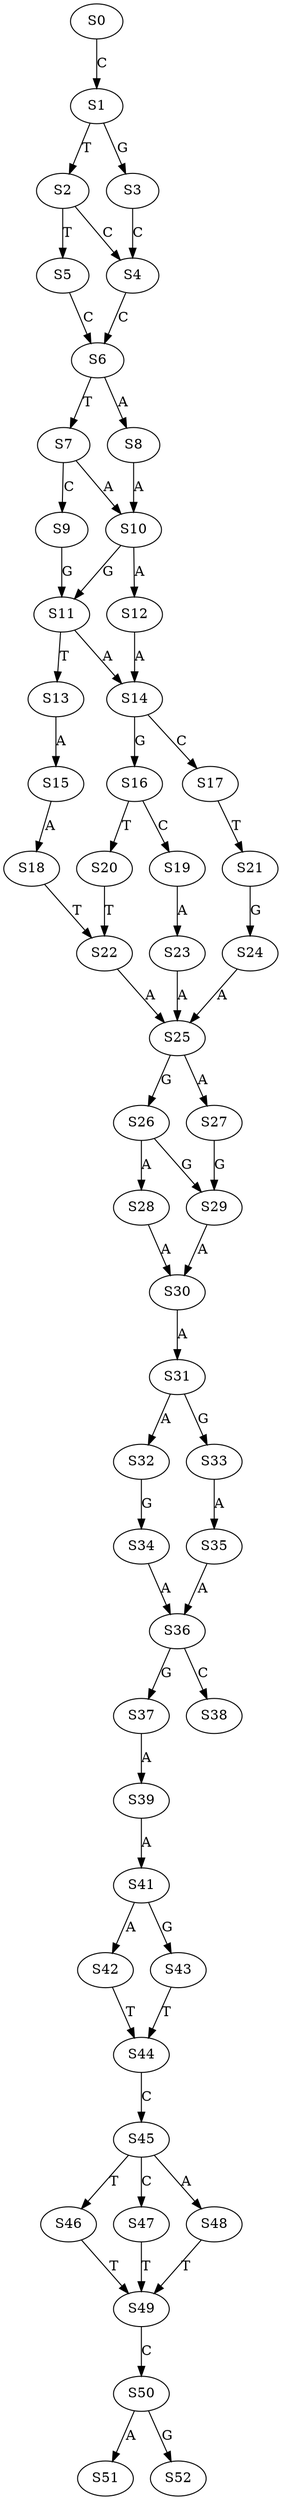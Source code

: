 strict digraph  {
	S0 -> S1 [ label = C ];
	S1 -> S2 [ label = T ];
	S1 -> S3 [ label = G ];
	S2 -> S4 [ label = C ];
	S2 -> S5 [ label = T ];
	S3 -> S4 [ label = C ];
	S4 -> S6 [ label = C ];
	S5 -> S6 [ label = C ];
	S6 -> S7 [ label = T ];
	S6 -> S8 [ label = A ];
	S7 -> S9 [ label = C ];
	S7 -> S10 [ label = A ];
	S8 -> S10 [ label = A ];
	S9 -> S11 [ label = G ];
	S10 -> S11 [ label = G ];
	S10 -> S12 [ label = A ];
	S11 -> S13 [ label = T ];
	S11 -> S14 [ label = A ];
	S12 -> S14 [ label = A ];
	S13 -> S15 [ label = A ];
	S14 -> S16 [ label = G ];
	S14 -> S17 [ label = C ];
	S15 -> S18 [ label = A ];
	S16 -> S19 [ label = C ];
	S16 -> S20 [ label = T ];
	S17 -> S21 [ label = T ];
	S18 -> S22 [ label = T ];
	S19 -> S23 [ label = A ];
	S20 -> S22 [ label = T ];
	S21 -> S24 [ label = G ];
	S22 -> S25 [ label = A ];
	S23 -> S25 [ label = A ];
	S24 -> S25 [ label = A ];
	S25 -> S26 [ label = G ];
	S25 -> S27 [ label = A ];
	S26 -> S28 [ label = A ];
	S26 -> S29 [ label = G ];
	S27 -> S29 [ label = G ];
	S28 -> S30 [ label = A ];
	S29 -> S30 [ label = A ];
	S30 -> S31 [ label = A ];
	S31 -> S32 [ label = A ];
	S31 -> S33 [ label = G ];
	S32 -> S34 [ label = G ];
	S33 -> S35 [ label = A ];
	S34 -> S36 [ label = A ];
	S35 -> S36 [ label = A ];
	S36 -> S37 [ label = G ];
	S36 -> S38 [ label = C ];
	S37 -> S39 [ label = A ];
	S39 -> S41 [ label = A ];
	S41 -> S42 [ label = A ];
	S41 -> S43 [ label = G ];
	S42 -> S44 [ label = T ];
	S43 -> S44 [ label = T ];
	S44 -> S45 [ label = C ];
	S45 -> S46 [ label = T ];
	S45 -> S47 [ label = C ];
	S45 -> S48 [ label = A ];
	S46 -> S49 [ label = T ];
	S47 -> S49 [ label = T ];
	S48 -> S49 [ label = T ];
	S49 -> S50 [ label = C ];
	S50 -> S51 [ label = A ];
	S50 -> S52 [ label = G ];
}
